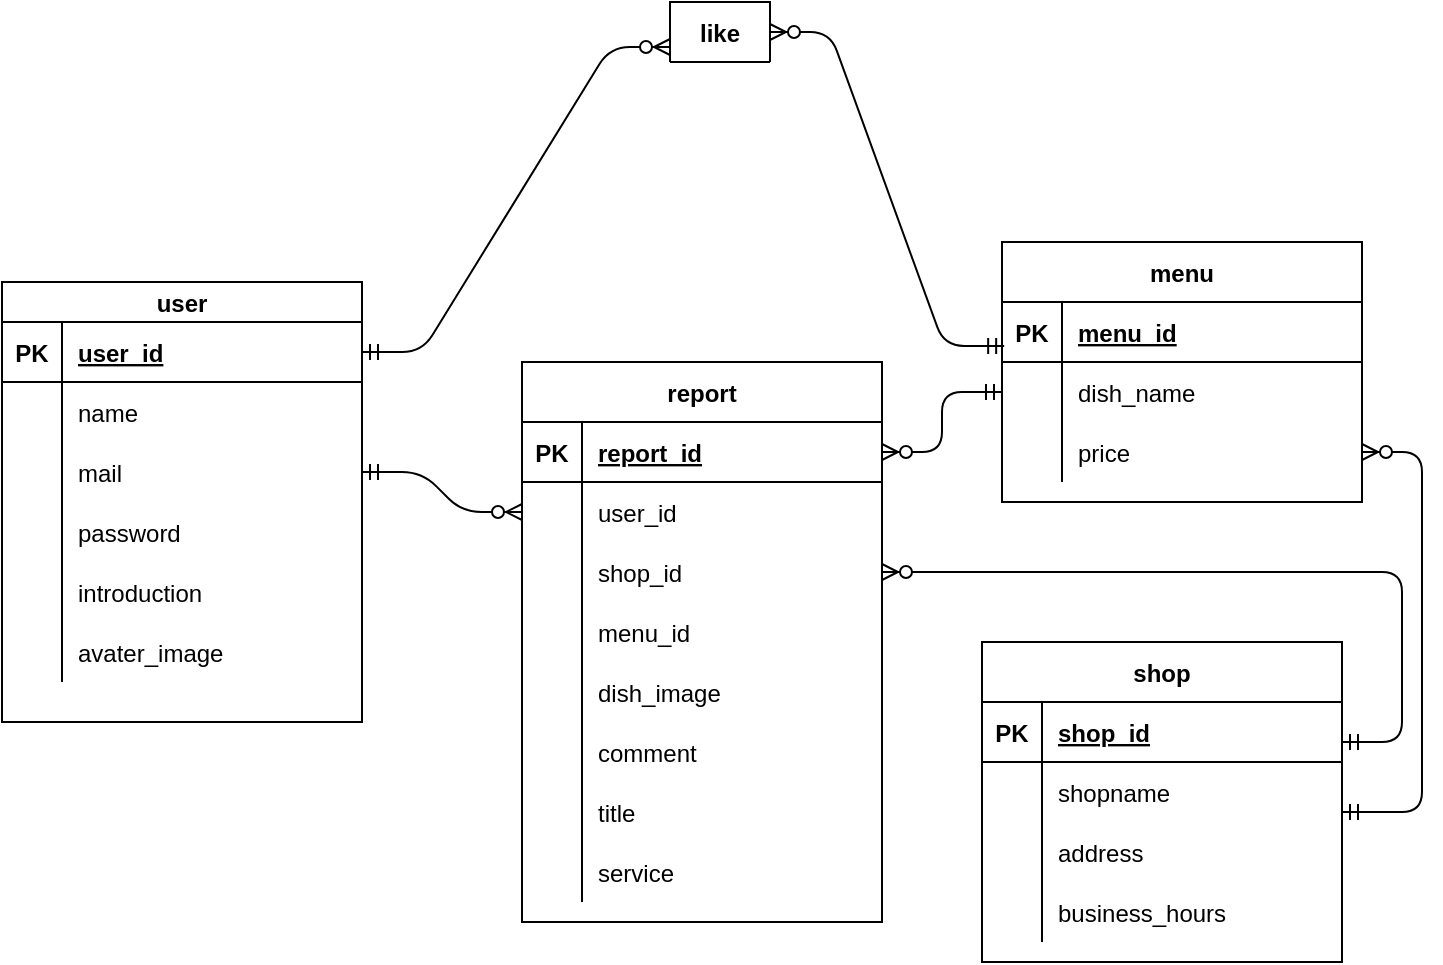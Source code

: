<mxfile version="14.2.9" type="device"><diagram id="Wzwggna4HKxUjXoeWp4Y" name="Page-1"><mxGraphModel dx="883" dy="1047" grid="1" gridSize="10" guides="1" tooltips="1" connect="1" arrows="1" fold="1" page="1" pageScale="1" pageWidth="827" pageHeight="1169" math="0" shadow="0"><root><mxCell id="0"/><mxCell id="1" parent="0"/><mxCell id="AOjXJjLZ3I_ZNPPKxEne-14" value="user" style="shape=table;startSize=20;container=1;collapsible=1;childLayout=tableLayout;fixedRows=1;rowLines=0;fontStyle=1;align=center;resizeLast=1;" parent="1" vertex="1"><mxGeometry x="30" y="490" width="180" height="220" as="geometry"/></mxCell><mxCell id="AOjXJjLZ3I_ZNPPKxEne-15" value="" style="shape=partialRectangle;collapsible=0;dropTarget=0;pointerEvents=0;fillColor=none;top=0;left=0;bottom=1;right=0;points=[[0,0.5],[1,0.5]];portConstraint=eastwest;" parent="AOjXJjLZ3I_ZNPPKxEne-14" vertex="1"><mxGeometry y="20" width="180" height="30" as="geometry"/></mxCell><mxCell id="AOjXJjLZ3I_ZNPPKxEne-16" value="PK" style="shape=partialRectangle;connectable=0;fillColor=none;top=0;left=0;bottom=0;right=0;fontStyle=1;overflow=hidden;" parent="AOjXJjLZ3I_ZNPPKxEne-15" vertex="1"><mxGeometry width="30" height="30" as="geometry"/></mxCell><mxCell id="AOjXJjLZ3I_ZNPPKxEne-17" value="user_id" style="shape=partialRectangle;connectable=0;fillColor=none;top=0;left=0;bottom=0;right=0;align=left;spacingLeft=6;fontStyle=5;overflow=hidden;" parent="AOjXJjLZ3I_ZNPPKxEne-15" vertex="1"><mxGeometry x="30" width="150" height="30" as="geometry"/></mxCell><mxCell id="AOjXJjLZ3I_ZNPPKxEne-18" value="" style="shape=partialRectangle;collapsible=0;dropTarget=0;pointerEvents=0;fillColor=none;top=0;left=0;bottom=0;right=0;points=[[0,0.5],[1,0.5]];portConstraint=eastwest;" parent="AOjXJjLZ3I_ZNPPKxEne-14" vertex="1"><mxGeometry y="50" width="180" height="30" as="geometry"/></mxCell><mxCell id="AOjXJjLZ3I_ZNPPKxEne-19" value="" style="shape=partialRectangle;connectable=0;fillColor=none;top=0;left=0;bottom=0;right=0;editable=1;overflow=hidden;" parent="AOjXJjLZ3I_ZNPPKxEne-18" vertex="1"><mxGeometry width="30" height="30" as="geometry"/></mxCell><mxCell id="AOjXJjLZ3I_ZNPPKxEne-20" value="name" style="shape=partialRectangle;connectable=0;fillColor=none;top=0;left=0;bottom=0;right=0;align=left;spacingLeft=6;overflow=hidden;" parent="AOjXJjLZ3I_ZNPPKxEne-18" vertex="1"><mxGeometry x="30" width="150" height="30" as="geometry"/></mxCell><mxCell id="AOjXJjLZ3I_ZNPPKxEne-21" value="" style="shape=partialRectangle;collapsible=0;dropTarget=0;pointerEvents=0;fillColor=none;top=0;left=0;bottom=0;right=0;points=[[0,0.5],[1,0.5]];portConstraint=eastwest;" parent="AOjXJjLZ3I_ZNPPKxEne-14" vertex="1"><mxGeometry y="80" width="180" height="30" as="geometry"/></mxCell><mxCell id="AOjXJjLZ3I_ZNPPKxEne-22" value="" style="shape=partialRectangle;connectable=0;fillColor=none;top=0;left=0;bottom=0;right=0;editable=1;overflow=hidden;" parent="AOjXJjLZ3I_ZNPPKxEne-21" vertex="1"><mxGeometry width="30" height="30" as="geometry"/></mxCell><mxCell id="AOjXJjLZ3I_ZNPPKxEne-23" value="mail" style="shape=partialRectangle;connectable=0;fillColor=none;top=0;left=0;bottom=0;right=0;align=left;spacingLeft=6;overflow=hidden;" parent="AOjXJjLZ3I_ZNPPKxEne-21" vertex="1"><mxGeometry x="30" width="150" height="30" as="geometry"/></mxCell><mxCell id="AOjXJjLZ3I_ZNPPKxEne-24" value="" style="shape=partialRectangle;collapsible=0;dropTarget=0;pointerEvents=0;fillColor=none;top=0;left=0;bottom=0;right=0;points=[[0,0.5],[1,0.5]];portConstraint=eastwest;" parent="AOjXJjLZ3I_ZNPPKxEne-14" vertex="1"><mxGeometry y="110" width="180" height="30" as="geometry"/></mxCell><mxCell id="AOjXJjLZ3I_ZNPPKxEne-25" value="" style="shape=partialRectangle;connectable=0;fillColor=none;top=0;left=0;bottom=0;right=0;editable=1;overflow=hidden;" parent="AOjXJjLZ3I_ZNPPKxEne-24" vertex="1"><mxGeometry width="30" height="30" as="geometry"/></mxCell><mxCell id="AOjXJjLZ3I_ZNPPKxEne-26" value="password" style="shape=partialRectangle;connectable=0;fillColor=none;top=0;left=0;bottom=0;right=0;align=left;spacingLeft=6;overflow=hidden;" parent="AOjXJjLZ3I_ZNPPKxEne-24" vertex="1"><mxGeometry x="30" width="150" height="30" as="geometry"/></mxCell><mxCell id="kqgBNgaaH27ScCqTTMqr-25" style="shape=partialRectangle;collapsible=0;dropTarget=0;pointerEvents=0;fillColor=none;top=0;left=0;bottom=0;right=0;points=[[0,0.5],[1,0.5]];portConstraint=eastwest;" vertex="1" parent="AOjXJjLZ3I_ZNPPKxEne-14"><mxGeometry y="140" width="180" height="30" as="geometry"/></mxCell><mxCell id="kqgBNgaaH27ScCqTTMqr-26" style="shape=partialRectangle;connectable=0;fillColor=none;top=0;left=0;bottom=0;right=0;editable=1;overflow=hidden;" vertex="1" parent="kqgBNgaaH27ScCqTTMqr-25"><mxGeometry width="30" height="30" as="geometry"/></mxCell><mxCell id="kqgBNgaaH27ScCqTTMqr-27" value="introduction" style="shape=partialRectangle;connectable=0;fillColor=none;top=0;left=0;bottom=0;right=0;align=left;spacingLeft=6;overflow=hidden;" vertex="1" parent="kqgBNgaaH27ScCqTTMqr-25"><mxGeometry x="30" width="150" height="30" as="geometry"/></mxCell><mxCell id="kqgBNgaaH27ScCqTTMqr-28" style="shape=partialRectangle;collapsible=0;dropTarget=0;pointerEvents=0;fillColor=none;top=0;left=0;bottom=0;right=0;points=[[0,0.5],[1,0.5]];portConstraint=eastwest;" vertex="1" parent="AOjXJjLZ3I_ZNPPKxEne-14"><mxGeometry y="170" width="180" height="30" as="geometry"/></mxCell><mxCell id="kqgBNgaaH27ScCqTTMqr-29" style="shape=partialRectangle;connectable=0;fillColor=none;top=0;left=0;bottom=0;right=0;editable=1;overflow=hidden;" vertex="1" parent="kqgBNgaaH27ScCqTTMqr-28"><mxGeometry width="30" height="30" as="geometry"/></mxCell><mxCell id="kqgBNgaaH27ScCqTTMqr-30" value="avater_image" style="shape=partialRectangle;connectable=0;fillColor=none;top=0;left=0;bottom=0;right=0;align=left;spacingLeft=6;overflow=hidden;" vertex="1" parent="kqgBNgaaH27ScCqTTMqr-28"><mxGeometry x="30" width="150" height="30" as="geometry"/></mxCell><mxCell id="AOjXJjLZ3I_ZNPPKxEne-27" value="report" style="shape=table;startSize=30;container=1;collapsible=1;childLayout=tableLayout;fixedRows=1;rowLines=0;fontStyle=1;align=center;resizeLast=1;" parent="1" vertex="1"><mxGeometry x="290" y="530" width="180" height="280" as="geometry"/></mxCell><mxCell id="AOjXJjLZ3I_ZNPPKxEne-28" value="" style="shape=partialRectangle;collapsible=0;dropTarget=0;pointerEvents=0;fillColor=none;top=0;left=0;bottom=1;right=0;points=[[0,0.5],[1,0.5]];portConstraint=eastwest;" parent="AOjXJjLZ3I_ZNPPKxEne-27" vertex="1"><mxGeometry y="30" width="180" height="30" as="geometry"/></mxCell><mxCell id="AOjXJjLZ3I_ZNPPKxEne-29" value="PK" style="shape=partialRectangle;connectable=0;fillColor=none;top=0;left=0;bottom=0;right=0;fontStyle=1;overflow=hidden;" parent="AOjXJjLZ3I_ZNPPKxEne-28" vertex="1"><mxGeometry width="30" height="30" as="geometry"/></mxCell><mxCell id="AOjXJjLZ3I_ZNPPKxEne-30" value="report_id" style="shape=partialRectangle;connectable=0;fillColor=none;top=0;left=0;bottom=0;right=0;align=left;spacingLeft=6;fontStyle=5;overflow=hidden;" parent="AOjXJjLZ3I_ZNPPKxEne-28" vertex="1"><mxGeometry x="30" width="150" height="30" as="geometry"/></mxCell><mxCell id="AOjXJjLZ3I_ZNPPKxEne-31" value="" style="shape=partialRectangle;collapsible=0;dropTarget=0;pointerEvents=0;fillColor=none;top=0;left=0;bottom=0;right=0;points=[[0,0.5],[1,0.5]];portConstraint=eastwest;" parent="AOjXJjLZ3I_ZNPPKxEne-27" vertex="1"><mxGeometry y="60" width="180" height="30" as="geometry"/></mxCell><mxCell id="AOjXJjLZ3I_ZNPPKxEne-32" value="" style="shape=partialRectangle;connectable=0;fillColor=none;top=0;left=0;bottom=0;right=0;editable=1;overflow=hidden;" parent="AOjXJjLZ3I_ZNPPKxEne-31" vertex="1"><mxGeometry width="30" height="30" as="geometry"/></mxCell><mxCell id="AOjXJjLZ3I_ZNPPKxEne-33" value="user_id" style="shape=partialRectangle;connectable=0;fillColor=none;top=0;left=0;bottom=0;right=0;align=left;spacingLeft=6;overflow=hidden;" parent="AOjXJjLZ3I_ZNPPKxEne-31" vertex="1"><mxGeometry x="30" width="150" height="30" as="geometry"/></mxCell><mxCell id="AOjXJjLZ3I_ZNPPKxEne-34" value="" style="shape=partialRectangle;collapsible=0;dropTarget=0;pointerEvents=0;fillColor=none;top=0;left=0;bottom=0;right=0;points=[[0,0.5],[1,0.5]];portConstraint=eastwest;" parent="AOjXJjLZ3I_ZNPPKxEne-27" vertex="1"><mxGeometry y="90" width="180" height="30" as="geometry"/></mxCell><mxCell id="AOjXJjLZ3I_ZNPPKxEne-35" value="" style="shape=partialRectangle;connectable=0;fillColor=none;top=0;left=0;bottom=0;right=0;editable=1;overflow=hidden;" parent="AOjXJjLZ3I_ZNPPKxEne-34" vertex="1"><mxGeometry width="30" height="30" as="geometry"/></mxCell><mxCell id="AOjXJjLZ3I_ZNPPKxEne-36" value="shop_id" style="shape=partialRectangle;connectable=0;fillColor=none;top=0;left=0;bottom=0;right=0;align=left;spacingLeft=6;overflow=hidden;" parent="AOjXJjLZ3I_ZNPPKxEne-34" vertex="1"><mxGeometry x="30" width="150" height="30" as="geometry"/></mxCell><mxCell id="AOjXJjLZ3I_ZNPPKxEne-37" value="" style="shape=partialRectangle;collapsible=0;dropTarget=0;pointerEvents=0;fillColor=none;top=0;left=0;bottom=0;right=0;points=[[0,0.5],[1,0.5]];portConstraint=eastwest;" parent="AOjXJjLZ3I_ZNPPKxEne-27" vertex="1"><mxGeometry y="120" width="180" height="30" as="geometry"/></mxCell><mxCell id="AOjXJjLZ3I_ZNPPKxEne-38" value="" style="shape=partialRectangle;connectable=0;fillColor=none;top=0;left=0;bottom=0;right=0;editable=1;overflow=hidden;" parent="AOjXJjLZ3I_ZNPPKxEne-37" vertex="1"><mxGeometry width="30" height="30" as="geometry"/></mxCell><mxCell id="AOjXJjLZ3I_ZNPPKxEne-39" value="menu_id" style="shape=partialRectangle;connectable=0;fillColor=none;top=0;left=0;bottom=0;right=0;align=left;spacingLeft=6;overflow=hidden;" parent="AOjXJjLZ3I_ZNPPKxEne-37" vertex="1"><mxGeometry x="30" width="150" height="30" as="geometry"/></mxCell><mxCell id="kqgBNgaaH27ScCqTTMqr-50" style="shape=partialRectangle;collapsible=0;dropTarget=0;pointerEvents=0;fillColor=none;top=0;left=0;bottom=0;right=0;points=[[0,0.5],[1,0.5]];portConstraint=eastwest;" vertex="1" parent="AOjXJjLZ3I_ZNPPKxEne-27"><mxGeometry y="150" width="180" height="30" as="geometry"/></mxCell><mxCell id="kqgBNgaaH27ScCqTTMqr-51" style="shape=partialRectangle;connectable=0;fillColor=none;top=0;left=0;bottom=0;right=0;editable=1;overflow=hidden;" vertex="1" parent="kqgBNgaaH27ScCqTTMqr-50"><mxGeometry width="30" height="30" as="geometry"/></mxCell><mxCell id="kqgBNgaaH27ScCqTTMqr-52" value="dish_image" style="shape=partialRectangle;connectable=0;fillColor=none;top=0;left=0;bottom=0;right=0;align=left;spacingLeft=6;overflow=hidden;" vertex="1" parent="kqgBNgaaH27ScCqTTMqr-50"><mxGeometry x="30" width="150" height="30" as="geometry"/></mxCell><mxCell id="kqgBNgaaH27ScCqTTMqr-47" style="shape=partialRectangle;collapsible=0;dropTarget=0;pointerEvents=0;fillColor=none;top=0;left=0;bottom=0;right=0;points=[[0,0.5],[1,0.5]];portConstraint=eastwest;" vertex="1" parent="AOjXJjLZ3I_ZNPPKxEne-27"><mxGeometry y="180" width="180" height="30" as="geometry"/></mxCell><mxCell id="kqgBNgaaH27ScCqTTMqr-48" style="shape=partialRectangle;connectable=0;fillColor=none;top=0;left=0;bottom=0;right=0;editable=1;overflow=hidden;" vertex="1" parent="kqgBNgaaH27ScCqTTMqr-47"><mxGeometry width="30" height="30" as="geometry"/></mxCell><mxCell id="kqgBNgaaH27ScCqTTMqr-49" value="comment" style="shape=partialRectangle;connectable=0;fillColor=none;top=0;left=0;bottom=0;right=0;align=left;spacingLeft=6;overflow=hidden;" vertex="1" parent="kqgBNgaaH27ScCqTTMqr-47"><mxGeometry x="30" width="150" height="30" as="geometry"/></mxCell><mxCell id="kqgBNgaaH27ScCqTTMqr-44" style="shape=partialRectangle;collapsible=0;dropTarget=0;pointerEvents=0;fillColor=none;top=0;left=0;bottom=0;right=0;points=[[0,0.5],[1,0.5]];portConstraint=eastwest;" vertex="1" parent="AOjXJjLZ3I_ZNPPKxEne-27"><mxGeometry y="210" width="180" height="30" as="geometry"/></mxCell><mxCell id="kqgBNgaaH27ScCqTTMqr-45" style="shape=partialRectangle;connectable=0;fillColor=none;top=0;left=0;bottom=0;right=0;editable=1;overflow=hidden;" vertex="1" parent="kqgBNgaaH27ScCqTTMqr-44"><mxGeometry width="30" height="30" as="geometry"/></mxCell><mxCell id="kqgBNgaaH27ScCqTTMqr-46" value="title" style="shape=partialRectangle;connectable=0;fillColor=none;top=0;left=0;bottom=0;right=0;align=left;spacingLeft=6;overflow=hidden;" vertex="1" parent="kqgBNgaaH27ScCqTTMqr-44"><mxGeometry x="30" width="150" height="30" as="geometry"/></mxCell><mxCell id="kqgBNgaaH27ScCqTTMqr-41" style="shape=partialRectangle;collapsible=0;dropTarget=0;pointerEvents=0;fillColor=none;top=0;left=0;bottom=0;right=0;points=[[0,0.5],[1,0.5]];portConstraint=eastwest;" vertex="1" parent="AOjXJjLZ3I_ZNPPKxEne-27"><mxGeometry y="240" width="180" height="30" as="geometry"/></mxCell><mxCell id="kqgBNgaaH27ScCqTTMqr-42" style="shape=partialRectangle;connectable=0;fillColor=none;top=0;left=0;bottom=0;right=0;editable=1;overflow=hidden;" vertex="1" parent="kqgBNgaaH27ScCqTTMqr-41"><mxGeometry width="30" height="30" as="geometry"/></mxCell><mxCell id="kqgBNgaaH27ScCqTTMqr-43" value="service" style="shape=partialRectangle;connectable=0;fillColor=none;top=0;left=0;bottom=0;right=0;align=left;spacingLeft=6;overflow=hidden;" vertex="1" parent="kqgBNgaaH27ScCqTTMqr-41"><mxGeometry x="30" width="150" height="30" as="geometry"/></mxCell><mxCell id="AOjXJjLZ3I_ZNPPKxEne-40" value="shop" style="shape=table;startSize=30;container=1;collapsible=1;childLayout=tableLayout;fixedRows=1;rowLines=0;fontStyle=1;align=center;resizeLast=1;" parent="1" vertex="1"><mxGeometry x="520" y="670" width="180" height="160" as="geometry"/></mxCell><mxCell id="AOjXJjLZ3I_ZNPPKxEne-41" value="" style="shape=partialRectangle;collapsible=0;dropTarget=0;pointerEvents=0;fillColor=none;top=0;left=0;bottom=1;right=0;points=[[0,0.5],[1,0.5]];portConstraint=eastwest;" parent="AOjXJjLZ3I_ZNPPKxEne-40" vertex="1"><mxGeometry y="30" width="180" height="30" as="geometry"/></mxCell><mxCell id="AOjXJjLZ3I_ZNPPKxEne-42" value="PK" style="shape=partialRectangle;connectable=0;fillColor=none;top=0;left=0;bottom=0;right=0;fontStyle=1;overflow=hidden;" parent="AOjXJjLZ3I_ZNPPKxEne-41" vertex="1"><mxGeometry width="30" height="30" as="geometry"/></mxCell><mxCell id="AOjXJjLZ3I_ZNPPKxEne-43" value="shop_id" style="shape=partialRectangle;connectable=0;fillColor=none;top=0;left=0;bottom=0;right=0;align=left;spacingLeft=6;fontStyle=5;overflow=hidden;" parent="AOjXJjLZ3I_ZNPPKxEne-41" vertex="1"><mxGeometry x="30" width="150" height="30" as="geometry"/></mxCell><mxCell id="AOjXJjLZ3I_ZNPPKxEne-44" value="" style="shape=partialRectangle;collapsible=0;dropTarget=0;pointerEvents=0;fillColor=none;top=0;left=0;bottom=0;right=0;points=[[0,0.5],[1,0.5]];portConstraint=eastwest;" parent="AOjXJjLZ3I_ZNPPKxEne-40" vertex="1"><mxGeometry y="60" width="180" height="30" as="geometry"/></mxCell><mxCell id="AOjXJjLZ3I_ZNPPKxEne-45" value="" style="shape=partialRectangle;connectable=0;fillColor=none;top=0;left=0;bottom=0;right=0;editable=1;overflow=hidden;" parent="AOjXJjLZ3I_ZNPPKxEne-44" vertex="1"><mxGeometry width="30" height="30" as="geometry"/></mxCell><mxCell id="AOjXJjLZ3I_ZNPPKxEne-46" value="shopname" style="shape=partialRectangle;connectable=0;fillColor=none;top=0;left=0;bottom=0;right=0;align=left;spacingLeft=6;overflow=hidden;" parent="AOjXJjLZ3I_ZNPPKxEne-44" vertex="1"><mxGeometry x="30" width="150" height="30" as="geometry"/></mxCell><mxCell id="AOjXJjLZ3I_ZNPPKxEne-47" value="" style="shape=partialRectangle;collapsible=0;dropTarget=0;pointerEvents=0;fillColor=none;top=0;left=0;bottom=0;right=0;points=[[0,0.5],[1,0.5]];portConstraint=eastwest;" parent="AOjXJjLZ3I_ZNPPKxEne-40" vertex="1"><mxGeometry y="90" width="180" height="30" as="geometry"/></mxCell><mxCell id="AOjXJjLZ3I_ZNPPKxEne-48" value="" style="shape=partialRectangle;connectable=0;fillColor=none;top=0;left=0;bottom=0;right=0;editable=1;overflow=hidden;" parent="AOjXJjLZ3I_ZNPPKxEne-47" vertex="1"><mxGeometry width="30" height="30" as="geometry"/></mxCell><mxCell id="AOjXJjLZ3I_ZNPPKxEne-49" value="address" style="shape=partialRectangle;connectable=0;fillColor=none;top=0;left=0;bottom=0;right=0;align=left;spacingLeft=6;overflow=hidden;" parent="AOjXJjLZ3I_ZNPPKxEne-47" vertex="1"><mxGeometry x="30" width="150" height="30" as="geometry"/></mxCell><mxCell id="AOjXJjLZ3I_ZNPPKxEne-50" value="" style="shape=partialRectangle;collapsible=0;dropTarget=0;pointerEvents=0;fillColor=none;top=0;left=0;bottom=0;right=0;points=[[0,0.5],[1,0.5]];portConstraint=eastwest;" parent="AOjXJjLZ3I_ZNPPKxEne-40" vertex="1"><mxGeometry y="120" width="180" height="30" as="geometry"/></mxCell><mxCell id="AOjXJjLZ3I_ZNPPKxEne-51" value="" style="shape=partialRectangle;connectable=0;fillColor=none;top=0;left=0;bottom=0;right=0;editable=1;overflow=hidden;" parent="AOjXJjLZ3I_ZNPPKxEne-50" vertex="1"><mxGeometry width="30" height="30" as="geometry"/></mxCell><mxCell id="AOjXJjLZ3I_ZNPPKxEne-52" value="business_hours" style="shape=partialRectangle;connectable=0;fillColor=none;top=0;left=0;bottom=0;right=0;align=left;spacingLeft=6;overflow=hidden;" parent="AOjXJjLZ3I_ZNPPKxEne-50" vertex="1"><mxGeometry x="30" width="150" height="30" as="geometry"/></mxCell><mxCell id="AOjXJjLZ3I_ZNPPKxEne-53" value="menu" style="shape=table;startSize=30;container=1;collapsible=1;childLayout=tableLayout;fixedRows=1;rowLines=0;fontStyle=1;align=center;resizeLast=1;" parent="1" vertex="1"><mxGeometry x="530" y="470" width="180" height="130" as="geometry"/></mxCell><mxCell id="AOjXJjLZ3I_ZNPPKxEne-54" value="" style="shape=partialRectangle;collapsible=0;dropTarget=0;pointerEvents=0;fillColor=none;top=0;left=0;bottom=1;right=0;points=[[0,0.5],[1,0.5]];portConstraint=eastwest;" parent="AOjXJjLZ3I_ZNPPKxEne-53" vertex="1"><mxGeometry y="30" width="180" height="30" as="geometry"/></mxCell><mxCell id="AOjXJjLZ3I_ZNPPKxEne-55" value="PK" style="shape=partialRectangle;connectable=0;fillColor=none;top=0;left=0;bottom=0;right=0;fontStyle=1;overflow=hidden;" parent="AOjXJjLZ3I_ZNPPKxEne-54" vertex="1"><mxGeometry width="30" height="30" as="geometry"/></mxCell><mxCell id="AOjXJjLZ3I_ZNPPKxEne-56" value="menu_id" style="shape=partialRectangle;connectable=0;fillColor=none;top=0;left=0;bottom=0;right=0;align=left;spacingLeft=6;fontStyle=5;overflow=hidden;" parent="AOjXJjLZ3I_ZNPPKxEne-54" vertex="1"><mxGeometry x="30" width="150" height="30" as="geometry"/></mxCell><mxCell id="AOjXJjLZ3I_ZNPPKxEne-57" value="" style="shape=partialRectangle;collapsible=0;dropTarget=0;pointerEvents=0;fillColor=none;top=0;left=0;bottom=0;right=0;points=[[0,0.5],[1,0.5]];portConstraint=eastwest;" parent="AOjXJjLZ3I_ZNPPKxEne-53" vertex="1"><mxGeometry y="60" width="180" height="30" as="geometry"/></mxCell><mxCell id="AOjXJjLZ3I_ZNPPKxEne-58" value="" style="shape=partialRectangle;connectable=0;fillColor=none;top=0;left=0;bottom=0;right=0;editable=1;overflow=hidden;" parent="AOjXJjLZ3I_ZNPPKxEne-57" vertex="1"><mxGeometry width="30" height="30" as="geometry"/></mxCell><mxCell id="AOjXJjLZ3I_ZNPPKxEne-59" value="dish_name" style="shape=partialRectangle;connectable=0;fillColor=none;top=0;left=0;bottom=0;right=0;align=left;spacingLeft=6;overflow=hidden;" parent="AOjXJjLZ3I_ZNPPKxEne-57" vertex="1"><mxGeometry x="30" width="150" height="30" as="geometry"/></mxCell><mxCell id="AOjXJjLZ3I_ZNPPKxEne-60" value="" style="shape=partialRectangle;collapsible=0;dropTarget=0;pointerEvents=0;fillColor=none;top=0;left=0;bottom=0;right=0;points=[[0,0.5],[1,0.5]];portConstraint=eastwest;" parent="AOjXJjLZ3I_ZNPPKxEne-53" vertex="1"><mxGeometry y="90" width="180" height="30" as="geometry"/></mxCell><mxCell id="AOjXJjLZ3I_ZNPPKxEne-61" value="" style="shape=partialRectangle;connectable=0;fillColor=none;top=0;left=0;bottom=0;right=0;editable=1;overflow=hidden;" parent="AOjXJjLZ3I_ZNPPKxEne-60" vertex="1"><mxGeometry width="30" height="30" as="geometry"/></mxCell><mxCell id="AOjXJjLZ3I_ZNPPKxEne-62" value="price" style="shape=partialRectangle;connectable=0;fillColor=none;top=0;left=0;bottom=0;right=0;align=left;spacingLeft=6;overflow=hidden;" parent="AOjXJjLZ3I_ZNPPKxEne-60" vertex="1"><mxGeometry x="30" width="150" height="30" as="geometry"/></mxCell><mxCell id="AOjXJjLZ3I_ZNPPKxEne-68" value="" style="edgeStyle=entityRelationEdgeStyle;fontSize=12;html=1;endArrow=ERzeroToMany;startArrow=ERmandOne;exitX=1;exitY=-0.165;exitDx=0;exitDy=0;exitPerimeter=0;" parent="1" target="AOjXJjLZ3I_ZNPPKxEne-60" edge="1" source="AOjXJjLZ3I_ZNPPKxEne-47"><mxGeometry width="100" height="100" relative="1" as="geometry"><mxPoint x="650" y="720" as="sourcePoint"/><mxPoint x="750" y="620" as="targetPoint"/></mxGeometry></mxCell><mxCell id="AOjXJjLZ3I_ZNPPKxEne-70" value="like" style="shape=table;startSize=30;container=1;collapsible=1;childLayout=tableLayout;fixedRows=1;rowLines=0;fontStyle=1;align=center;resizeLast=1;" parent="1" vertex="1" collapsed="1"><mxGeometry x="364" y="350" width="50" height="30" as="geometry"><mxRectangle x="130" y="425" width="180" height="160" as="alternateBounds"/></mxGeometry></mxCell><mxCell id="AOjXJjLZ3I_ZNPPKxEne-71" value="" style="shape=partialRectangle;collapsible=0;dropTarget=0;pointerEvents=0;fillColor=none;top=0;left=0;bottom=1;right=0;points=[[0,0.5],[1,0.5]];portConstraint=eastwest;" parent="AOjXJjLZ3I_ZNPPKxEne-70" vertex="1"><mxGeometry y="30" width="180" height="30" as="geometry"/></mxCell><mxCell id="AOjXJjLZ3I_ZNPPKxEne-72" value="PK" style="shape=partialRectangle;connectable=0;fillColor=none;top=0;left=0;bottom=0;right=0;fontStyle=1;overflow=hidden;" parent="AOjXJjLZ3I_ZNPPKxEne-71" vertex="1"><mxGeometry width="30" height="30" as="geometry"/></mxCell><mxCell id="AOjXJjLZ3I_ZNPPKxEne-73" value="UniqueID" style="shape=partialRectangle;connectable=0;fillColor=none;top=0;left=0;bottom=0;right=0;align=left;spacingLeft=6;fontStyle=5;overflow=hidden;" parent="AOjXJjLZ3I_ZNPPKxEne-71" vertex="1"><mxGeometry x="30" width="150" height="30" as="geometry"/></mxCell><mxCell id="AOjXJjLZ3I_ZNPPKxEne-74" value="" style="shape=partialRectangle;collapsible=0;dropTarget=0;pointerEvents=0;fillColor=none;top=0;left=0;bottom=0;right=0;points=[[0,0.5],[1,0.5]];portConstraint=eastwest;" parent="AOjXJjLZ3I_ZNPPKxEne-70" vertex="1"><mxGeometry y="60" width="180" height="30" as="geometry"/></mxCell><mxCell id="AOjXJjLZ3I_ZNPPKxEne-75" value="" style="shape=partialRectangle;connectable=0;fillColor=none;top=0;left=0;bottom=0;right=0;editable=1;overflow=hidden;" parent="AOjXJjLZ3I_ZNPPKxEne-74" vertex="1"><mxGeometry width="30" height="30" as="geometry"/></mxCell><mxCell id="AOjXJjLZ3I_ZNPPKxEne-76" value="oomment" style="shape=partialRectangle;connectable=0;fillColor=none;top=0;left=0;bottom=0;right=0;align=left;spacingLeft=6;overflow=hidden;" parent="AOjXJjLZ3I_ZNPPKxEne-74" vertex="1"><mxGeometry x="30" width="150" height="30" as="geometry"/></mxCell><mxCell id="AOjXJjLZ3I_ZNPPKxEne-77" value="" style="shape=partialRectangle;collapsible=0;dropTarget=0;pointerEvents=0;fillColor=none;top=0;left=0;bottom=0;right=0;points=[[0,0.5],[1,0.5]];portConstraint=eastwest;" parent="AOjXJjLZ3I_ZNPPKxEne-70" vertex="1"><mxGeometry y="90" width="180" height="30" as="geometry"/></mxCell><mxCell id="AOjXJjLZ3I_ZNPPKxEne-78" value="" style="shape=partialRectangle;connectable=0;fillColor=none;top=0;left=0;bottom=0;right=0;editable=1;overflow=hidden;" parent="AOjXJjLZ3I_ZNPPKxEne-77" vertex="1"><mxGeometry width="30" height="30" as="geometry"/></mxCell><mxCell id="AOjXJjLZ3I_ZNPPKxEne-79" value="" style="shape=partialRectangle;connectable=0;fillColor=none;top=0;left=0;bottom=0;right=0;align=left;spacingLeft=6;overflow=hidden;" parent="AOjXJjLZ3I_ZNPPKxEne-77" vertex="1"><mxGeometry x="30" width="150" height="30" as="geometry"/></mxCell><mxCell id="AOjXJjLZ3I_ZNPPKxEne-80" value="" style="shape=partialRectangle;collapsible=0;dropTarget=0;pointerEvents=0;fillColor=none;top=0;left=0;bottom=0;right=0;points=[[0,0.5],[1,0.5]];portConstraint=eastwest;" parent="AOjXJjLZ3I_ZNPPKxEne-70" vertex="1"><mxGeometry y="120" width="180" height="30" as="geometry"/></mxCell><mxCell id="AOjXJjLZ3I_ZNPPKxEne-81" value="" style="shape=partialRectangle;connectable=0;fillColor=none;top=0;left=0;bottom=0;right=0;editable=1;overflow=hidden;" parent="AOjXJjLZ3I_ZNPPKxEne-80" vertex="1"><mxGeometry width="30" height="30" as="geometry"/></mxCell><mxCell id="AOjXJjLZ3I_ZNPPKxEne-82" value="" style="shape=partialRectangle;connectable=0;fillColor=none;top=0;left=0;bottom=0;right=0;align=left;spacingLeft=6;overflow=hidden;" parent="AOjXJjLZ3I_ZNPPKxEne-80" vertex="1"><mxGeometry x="30" width="150" height="30" as="geometry"/></mxCell><mxCell id="AOjXJjLZ3I_ZNPPKxEne-83" value="" style="edgeStyle=entityRelationEdgeStyle;fontSize=12;html=1;endArrow=ERzeroToMany;startArrow=ERmandOne;entryX=0;entryY=0.75;entryDx=0;entryDy=0;exitX=1;exitY=0.5;exitDx=0;exitDy=0;" parent="1" source="AOjXJjLZ3I_ZNPPKxEne-15" edge="1" target="AOjXJjLZ3I_ZNPPKxEne-70"><mxGeometry width="100" height="100" relative="1" as="geometry"><mxPoint x="20" y="585" as="sourcePoint"/><mxPoint x="126" y="460" as="targetPoint"/></mxGeometry></mxCell><mxCell id="AOjXJjLZ3I_ZNPPKxEne-84" value="" style="edgeStyle=entityRelationEdgeStyle;fontSize=12;html=1;endArrow=ERzeroToMany;startArrow=ERmandOne;exitX=0.006;exitY=0.733;exitDx=0;exitDy=0;exitPerimeter=0;" parent="1" source="AOjXJjLZ3I_ZNPPKxEne-54" target="AOjXJjLZ3I_ZNPPKxEne-71" edge="1"><mxGeometry width="100" height="100" relative="1" as="geometry"><mxPoint x="430" y="490" as="sourcePoint"/><mxPoint x="530" y="390" as="targetPoint"/></mxGeometry></mxCell><mxCell id="kqgBNgaaH27ScCqTTMqr-1" value="" style="edgeStyle=entityRelationEdgeStyle;fontSize=12;html=1;endArrow=ERzeroToMany;startArrow=ERmandOne;exitX=1;exitY=0.5;exitDx=0;exitDy=0;" edge="1" parent="1" source="AOjXJjLZ3I_ZNPPKxEne-21" target="AOjXJjLZ3I_ZNPPKxEne-31"><mxGeometry width="100" height="100" relative="1" as="geometry"><mxPoint x="230" y="750" as="sourcePoint"/><mxPoint x="330" y="650" as="targetPoint"/></mxGeometry></mxCell><mxCell id="kqgBNgaaH27ScCqTTMqr-39" value="" style="edgeStyle=entityRelationEdgeStyle;fontSize=12;html=1;endArrow=ERzeroToMany;startArrow=ERmandOne;entryX=1;entryY=0.5;entryDx=0;entryDy=0;" edge="1" parent="1" target="AOjXJjLZ3I_ZNPPKxEne-34"><mxGeometry width="100" height="100" relative="1" as="geometry"><mxPoint x="700" y="720" as="sourcePoint"/><mxPoint x="600" y="820" as="targetPoint"/></mxGeometry></mxCell><mxCell id="kqgBNgaaH27ScCqTTMqr-40" value="" style="edgeStyle=entityRelationEdgeStyle;fontSize=12;html=1;endArrow=ERzeroToMany;startArrow=ERmandOne;entryX=1;entryY=0.5;entryDx=0;entryDy=0;exitX=0;exitY=0.5;exitDx=0;exitDy=0;" edge="1" parent="1" source="AOjXJjLZ3I_ZNPPKxEne-57" target="AOjXJjLZ3I_ZNPPKxEne-28"><mxGeometry width="100" height="100" relative="1" as="geometry"><mxPoint x="490" y="610" as="sourcePoint"/><mxPoint x="390" y="684" as="targetPoint"/></mxGeometry></mxCell></root></mxGraphModel></diagram></mxfile>
